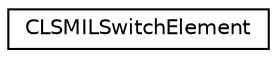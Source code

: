 digraph G
{
  edge [fontname="Helvetica",fontsize="10",labelfontname="Helvetica",labelfontsize="10"];
  node [fontname="Helvetica",fontsize="10",shape=record];
  rankdir="LR";
  Node1 [label="CLSMILSwitchElement",height=0.2,width=0.4,color="black", fillcolor="white", style="filled",URL="$class_c_l_s_m_i_l_switch_element.html"];
}
